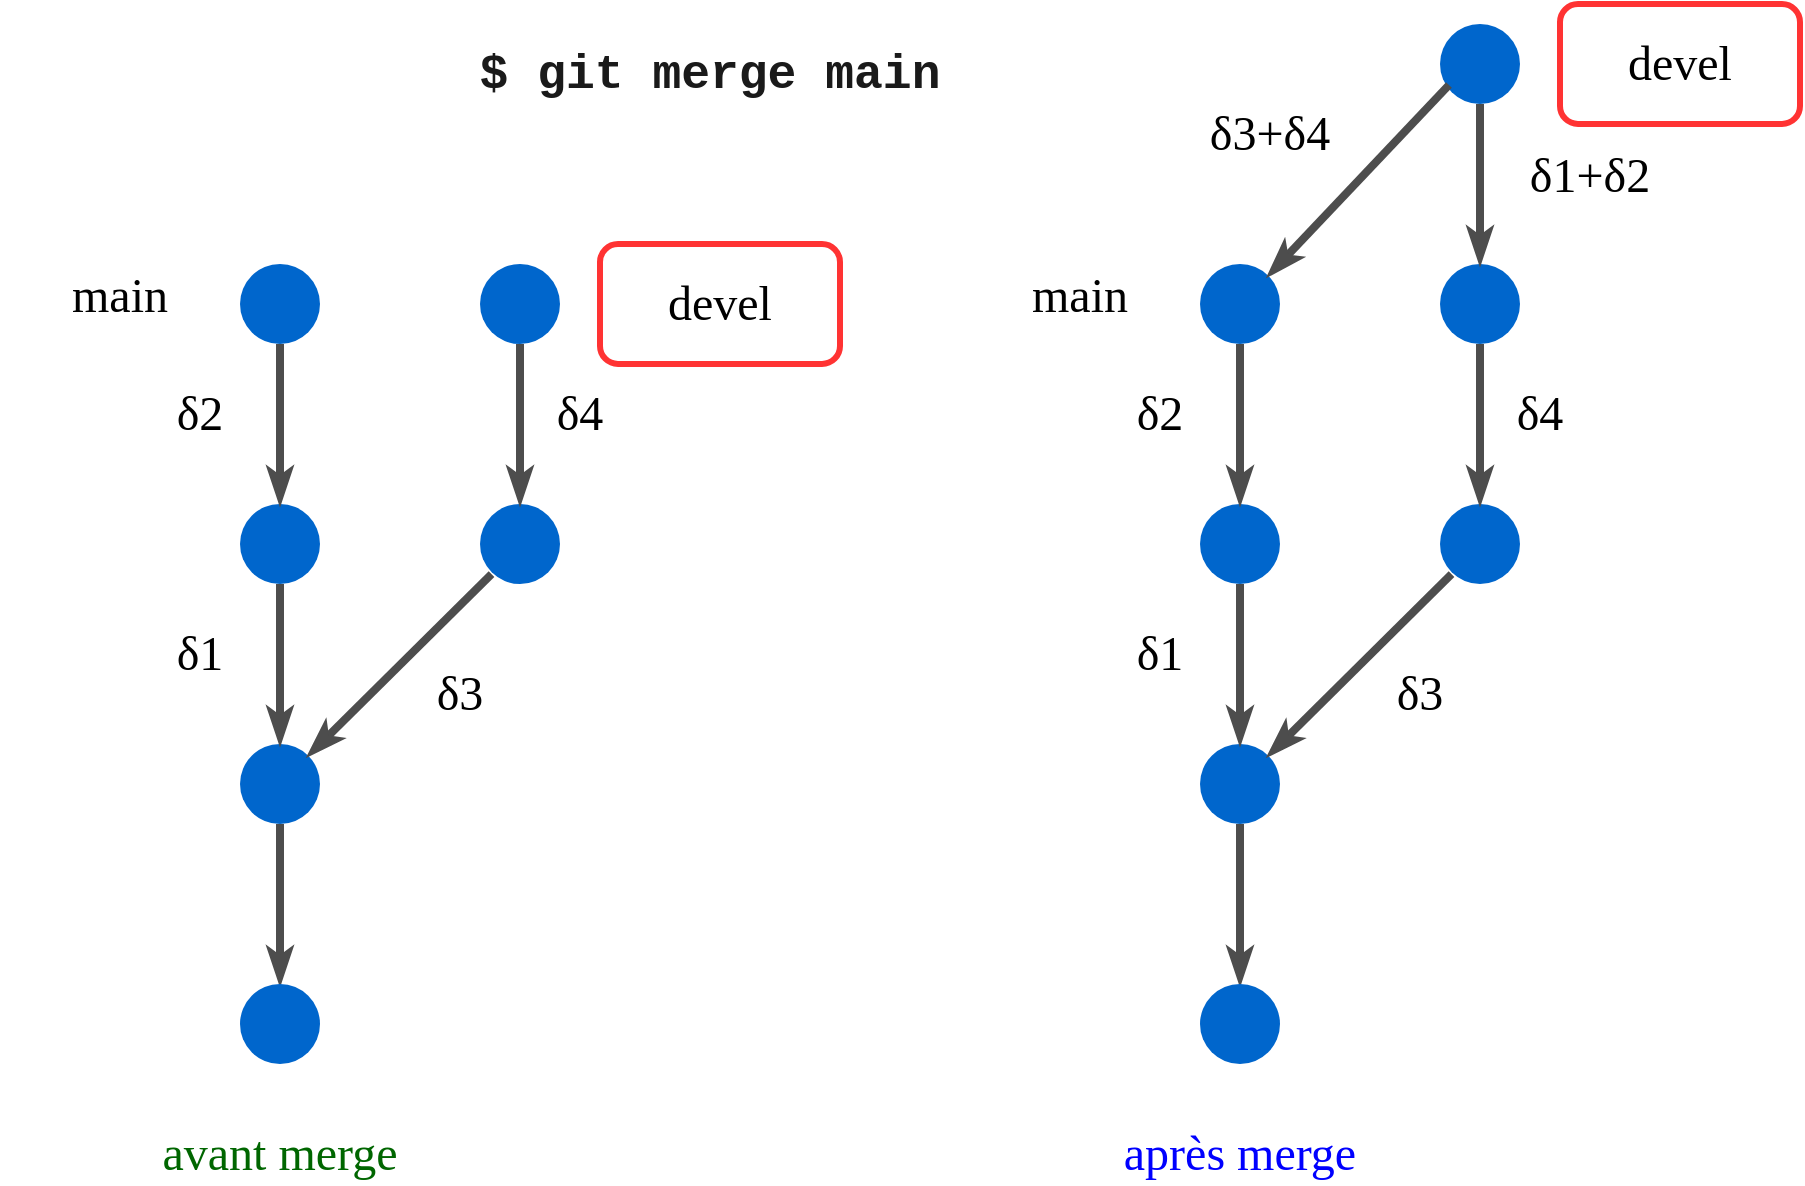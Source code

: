 <mxfile>
    <diagram id="87uMjr7JwdyFMIwDoHsZ" name="Page-1">
        <mxGraphModel dx="1250" dy="889" grid="1" gridSize="10" guides="1" tooltips="1" connect="1" arrows="1" fold="1" page="1" pageScale="1" pageWidth="827" pageHeight="1169" math="0" shadow="0">
            <root>
                <mxCell id="0"/>
                <mxCell id="1" parent="0"/>
                <mxCell id="5" value="" style="ellipse;whiteSpace=wrap;html=1;strokeColor=none;fillColor=#0066CC;" vertex="1" parent="1">
                    <mxGeometry x="200" y="520" width="40" height="40" as="geometry"/>
                </mxCell>
                <mxCell id="6" value="" style="endArrow=classicThin;html=1;endFill=1;strokeWidth=4;strokeColor=#4D4D4D;" edge="1" parent="1">
                    <mxGeometry width="50" height="50" relative="1" as="geometry">
                        <mxPoint x="220" y="560" as="sourcePoint"/>
                        <mxPoint x="220" y="640" as="targetPoint"/>
                    </mxGeometry>
                </mxCell>
                <mxCell id="7" value="" style="ellipse;whiteSpace=wrap;html=1;strokeColor=none;fillColor=#0066CC;" vertex="1" parent="1">
                    <mxGeometry x="200" y="640" width="40" height="40" as="geometry"/>
                </mxCell>
                <mxCell id="9" value="" style="ellipse;whiteSpace=wrap;html=1;strokeColor=none;fillColor=#0066CC;" vertex="1" parent="1">
                    <mxGeometry x="200" y="400" width="40" height="40" as="geometry"/>
                </mxCell>
                <mxCell id="10" value="" style="endArrow=classicThin;html=1;endFill=1;strokeWidth=4;strokeColor=#4D4D4D;" edge="1" parent="1">
                    <mxGeometry width="50" height="50" relative="1" as="geometry">
                        <mxPoint x="220" y="440" as="sourcePoint"/>
                        <mxPoint x="220" y="520" as="targetPoint"/>
                    </mxGeometry>
                </mxCell>
                <mxCell id="11" value="" style="ellipse;whiteSpace=wrap;html=1;strokeColor=none;fillColor=#0066CC;" vertex="1" parent="1">
                    <mxGeometry x="200" y="280" width="40" height="40" as="geometry"/>
                </mxCell>
                <mxCell id="12" value="" style="endArrow=classicThin;html=1;endFill=1;strokeWidth=4;strokeColor=#4D4D4D;" edge="1" parent="1">
                    <mxGeometry width="50" height="50" relative="1" as="geometry">
                        <mxPoint x="220" y="320" as="sourcePoint"/>
                        <mxPoint x="220" y="400" as="targetPoint"/>
                    </mxGeometry>
                </mxCell>
                <mxCell id="13" value="" style="ellipse;whiteSpace=wrap;html=1;strokeColor=none;fillColor=#0066CC;" vertex="1" parent="1">
                    <mxGeometry x="320" y="400" width="40" height="40" as="geometry"/>
                </mxCell>
                <mxCell id="14" value="" style="endArrow=classicThin;html=1;endFill=1;strokeWidth=4;strokeColor=#4D4D4D;entryX=1;entryY=0;entryDx=0;entryDy=0;exitX=0.144;exitY=0.876;exitDx=0;exitDy=0;exitPerimeter=0;" edge="1" parent="1" source="13" target="5">
                    <mxGeometry width="50" height="50" relative="1" as="geometry">
                        <mxPoint x="330" y="430" as="sourcePoint"/>
                        <mxPoint x="330" y="510" as="targetPoint"/>
                    </mxGeometry>
                </mxCell>
                <mxCell id="18" value="main" style="rounded=1;whiteSpace=wrap;html=1;fontFamily=Verdana;fontSize=24;fontColor=default;fillColor=none;strokeColor=none;strokeWidth=3;" vertex="1" parent="1">
                    <mxGeometry x="80" y="266" width="120" height="60" as="geometry"/>
                </mxCell>
                <mxCell id="19" value="δ1" style="text;html=1;strokeColor=none;fillColor=none;align=center;verticalAlign=middle;whiteSpace=wrap;rounded=0;fontFamily=Verdana;fontSize=24;fontColor=default;" vertex="1" parent="1">
                    <mxGeometry x="150" y="460" width="60" height="30" as="geometry"/>
                </mxCell>
                <mxCell id="20" value="δ2" style="text;html=1;strokeColor=none;fillColor=none;align=center;verticalAlign=middle;whiteSpace=wrap;rounded=0;fontFamily=Verdana;fontSize=24;fontColor=default;" vertex="1" parent="1">
                    <mxGeometry x="150" y="340" width="60" height="30" as="geometry"/>
                </mxCell>
                <mxCell id="21" value="δ3" style="text;html=1;strokeColor=none;fillColor=none;align=center;verticalAlign=middle;whiteSpace=wrap;rounded=0;fontFamily=Verdana;fontSize=24;fontColor=default;" vertex="1" parent="1">
                    <mxGeometry x="280" y="480" width="60" height="30" as="geometry"/>
                </mxCell>
                <mxCell id="23" value="avant merge" style="text;html=1;strokeColor=none;fillColor=none;align=center;verticalAlign=middle;whiteSpace=wrap;rounded=0;fontFamily=Verdana;fontSize=24;fontColor=#006600;" vertex="1" parent="1">
                    <mxGeometry x="120" y="710" width="200" height="30" as="geometry"/>
                </mxCell>
                <mxCell id="24" value="" style="ellipse;whiteSpace=wrap;html=1;strokeColor=none;fillColor=#0066CC;" vertex="1" parent="1">
                    <mxGeometry x="680" y="520" width="40" height="40" as="geometry"/>
                </mxCell>
                <mxCell id="25" value="" style="endArrow=classicThin;html=1;endFill=1;strokeWidth=4;strokeColor=#4D4D4D;" edge="1" parent="1">
                    <mxGeometry width="50" height="50" relative="1" as="geometry">
                        <mxPoint x="700" y="560" as="sourcePoint"/>
                        <mxPoint x="700" y="640" as="targetPoint"/>
                    </mxGeometry>
                </mxCell>
                <mxCell id="26" value="" style="ellipse;whiteSpace=wrap;html=1;strokeColor=none;fillColor=#0066CC;" vertex="1" parent="1">
                    <mxGeometry x="680" y="640" width="40" height="40" as="geometry"/>
                </mxCell>
                <mxCell id="27" value="" style="ellipse;whiteSpace=wrap;html=1;strokeColor=none;fillColor=#0066CC;" vertex="1" parent="1">
                    <mxGeometry x="680" y="400" width="40" height="40" as="geometry"/>
                </mxCell>
                <mxCell id="28" value="" style="endArrow=classicThin;html=1;endFill=1;strokeWidth=4;strokeColor=#4D4D4D;" edge="1" parent="1">
                    <mxGeometry width="50" height="50" relative="1" as="geometry">
                        <mxPoint x="700" y="440" as="sourcePoint"/>
                        <mxPoint x="700" y="520" as="targetPoint"/>
                    </mxGeometry>
                </mxCell>
                <mxCell id="29" value="" style="ellipse;whiteSpace=wrap;html=1;strokeColor=none;fillColor=#0066CC;" vertex="1" parent="1">
                    <mxGeometry x="680" y="280" width="40" height="40" as="geometry"/>
                </mxCell>
                <mxCell id="30" value="" style="endArrow=classicThin;html=1;endFill=1;strokeWidth=4;strokeColor=#4D4D4D;" edge="1" parent="1">
                    <mxGeometry width="50" height="50" relative="1" as="geometry">
                        <mxPoint x="700" y="320" as="sourcePoint"/>
                        <mxPoint x="700" y="400" as="targetPoint"/>
                    </mxGeometry>
                </mxCell>
                <mxCell id="31" value="" style="ellipse;whiteSpace=wrap;html=1;strokeColor=none;fillColor=#0066CC;" vertex="1" parent="1">
                    <mxGeometry x="800" y="400" width="40" height="40" as="geometry"/>
                </mxCell>
                <mxCell id="32" value="" style="endArrow=classicThin;html=1;endFill=1;strokeWidth=4;strokeColor=#4D4D4D;entryX=1;entryY=0;entryDx=0;entryDy=0;exitX=0.144;exitY=0.876;exitDx=0;exitDy=0;exitPerimeter=0;" edge="1" parent="1" source="31" target="24">
                    <mxGeometry width="50" height="50" relative="1" as="geometry">
                        <mxPoint x="810" y="430" as="sourcePoint"/>
                        <mxPoint x="810" y="510" as="targetPoint"/>
                    </mxGeometry>
                </mxCell>
                <mxCell id="33" value="devel" style="rounded=1;whiteSpace=wrap;html=1;fontFamily=Verdana;fontSize=24;fontColor=default;fillColor=none;strokeColor=#FF3333;strokeWidth=3;" vertex="1" parent="1">
                    <mxGeometry x="860" y="150" width="120" height="60" as="geometry"/>
                </mxCell>
                <mxCell id="34" value="main" style="rounded=1;whiteSpace=wrap;html=1;fontFamily=Verdana;fontSize=24;fontColor=default;fillColor=none;strokeColor=none;strokeWidth=3;" vertex="1" parent="1">
                    <mxGeometry x="560" y="266" width="120" height="60" as="geometry"/>
                </mxCell>
                <mxCell id="35" value="δ1" style="text;html=1;strokeColor=none;fillColor=none;align=center;verticalAlign=middle;whiteSpace=wrap;rounded=0;fontFamily=Verdana;fontSize=24;fontColor=default;" vertex="1" parent="1">
                    <mxGeometry x="630" y="460" width="60" height="30" as="geometry"/>
                </mxCell>
                <mxCell id="36" value="δ2" style="text;html=1;strokeColor=none;fillColor=none;align=center;verticalAlign=middle;whiteSpace=wrap;rounded=0;fontFamily=Verdana;fontSize=24;fontColor=default;" vertex="1" parent="1">
                    <mxGeometry x="630" y="340" width="60" height="30" as="geometry"/>
                </mxCell>
                <mxCell id="37" value="δ3" style="text;html=1;strokeColor=none;fillColor=none;align=center;verticalAlign=middle;whiteSpace=wrap;rounded=0;fontFamily=Verdana;fontSize=24;fontColor=default;" vertex="1" parent="1">
                    <mxGeometry x="760" y="480" width="60" height="30" as="geometry"/>
                </mxCell>
                <mxCell id="38" value="&lt;font color=&quot;#0000ff&quot;&gt;après merge&lt;/font&gt;" style="text;html=1;strokeColor=none;fillColor=none;align=center;verticalAlign=middle;whiteSpace=wrap;rounded=0;fontFamily=Verdana;fontSize=24;fontColor=#006600;" vertex="1" parent="1">
                    <mxGeometry x="600" y="710" width="200" height="30" as="geometry"/>
                </mxCell>
                <mxCell id="39" value="" style="ellipse;whiteSpace=wrap;html=1;strokeColor=none;fillColor=#0066CC;" vertex="1" parent="1">
                    <mxGeometry x="800" y="160" width="40" height="40" as="geometry"/>
                </mxCell>
                <mxCell id="41" value="" style="endArrow=classicThin;html=1;endFill=1;strokeWidth=4;strokeColor=#4D4D4D;entryX=1;entryY=0;entryDx=0;entryDy=0;exitX=0.112;exitY=0.763;exitDx=0;exitDy=0;exitPerimeter=0;" edge="1" parent="1" source="39" target="29">
                    <mxGeometry width="50" height="50" relative="1" as="geometry">
                        <mxPoint x="805.76" y="185.04" as="sourcePoint"/>
                        <mxPoint x="714.142" y="275.858" as="targetPoint"/>
                    </mxGeometry>
                </mxCell>
                <mxCell id="42" value="δ3+δ4" style="text;html=1;strokeColor=none;fillColor=none;align=center;verticalAlign=middle;whiteSpace=wrap;rounded=0;fontFamily=Verdana;fontSize=24;fontColor=default;" vertex="1" parent="1">
                    <mxGeometry x="640" y="200" width="150" height="30" as="geometry"/>
                </mxCell>
                <mxCell id="43" value="δ1+δ2" style="text;html=1;strokeColor=none;fillColor=none;align=center;verticalAlign=middle;whiteSpace=wrap;rounded=0;fontFamily=Verdana;fontSize=24;fontColor=default;" vertex="1" parent="1">
                    <mxGeometry x="820" y="220" width="110" height="31" as="geometry"/>
                </mxCell>
                <mxCell id="44" value="&lt;font face=&quot;Courier New&quot; color=&quot;#1a1a1a&quot;&gt;&lt;b&gt;$ git merge main&lt;/b&gt;&lt;/font&gt;" style="text;html=1;strokeColor=none;fillColor=none;align=center;verticalAlign=middle;whiteSpace=wrap;rounded=0;fontFamily=Verdana;fontSize=24;fontColor=#0000FF;" vertex="1" parent="1">
                    <mxGeometry x="310" y="170" width="250" height="30" as="geometry"/>
                </mxCell>
                <mxCell id="45" value="" style="ellipse;whiteSpace=wrap;html=1;strokeColor=none;fillColor=#0066CC;" vertex="1" parent="1">
                    <mxGeometry x="320" y="280" width="40" height="40" as="geometry"/>
                </mxCell>
                <mxCell id="46" value="devel" style="rounded=1;whiteSpace=wrap;html=1;fontFamily=Verdana;fontSize=24;fontColor=default;fillColor=none;strokeColor=#FF3333;strokeWidth=3;" vertex="1" parent="1">
                    <mxGeometry x="380" y="270" width="120" height="60" as="geometry"/>
                </mxCell>
                <mxCell id="47" value="" style="endArrow=classicThin;html=1;endFill=1;strokeWidth=4;strokeColor=#4D4D4D;" edge="1" parent="1">
                    <mxGeometry width="50" height="50" relative="1" as="geometry">
                        <mxPoint x="340" y="320" as="sourcePoint"/>
                        <mxPoint x="340" y="400" as="targetPoint"/>
                    </mxGeometry>
                </mxCell>
                <mxCell id="48" value="δ4" style="text;html=1;strokeColor=none;fillColor=none;align=center;verticalAlign=middle;whiteSpace=wrap;rounded=0;fontFamily=Verdana;fontSize=24;fontColor=default;" vertex="1" parent="1">
                    <mxGeometry x="340" y="340" width="60" height="30" as="geometry"/>
                </mxCell>
                <mxCell id="49" value="" style="ellipse;whiteSpace=wrap;html=1;strokeColor=none;fillColor=#0066CC;" vertex="1" parent="1">
                    <mxGeometry x="800" y="280" width="40" height="40" as="geometry"/>
                </mxCell>
                <mxCell id="50" value="" style="endArrow=classicThin;html=1;endFill=1;strokeWidth=4;strokeColor=#4D4D4D;" edge="1" parent="1">
                    <mxGeometry width="50" height="50" relative="1" as="geometry">
                        <mxPoint x="820" y="320" as="sourcePoint"/>
                        <mxPoint x="820" y="400" as="targetPoint"/>
                    </mxGeometry>
                </mxCell>
                <mxCell id="51" value="" style="endArrow=classicThin;html=1;endFill=1;strokeWidth=4;strokeColor=#4D4D4D;" edge="1" parent="1">
                    <mxGeometry width="50" height="50" relative="1" as="geometry">
                        <mxPoint x="820" y="200" as="sourcePoint"/>
                        <mxPoint x="820" y="280" as="targetPoint"/>
                    </mxGeometry>
                </mxCell>
                <mxCell id="52" value="δ4" style="text;html=1;strokeColor=none;fillColor=none;align=center;verticalAlign=middle;whiteSpace=wrap;rounded=0;fontFamily=Verdana;fontSize=24;fontColor=default;" vertex="1" parent="1">
                    <mxGeometry x="820" y="340" width="60" height="30" as="geometry"/>
                </mxCell>
            </root>
        </mxGraphModel>
    </diagram>
</mxfile>